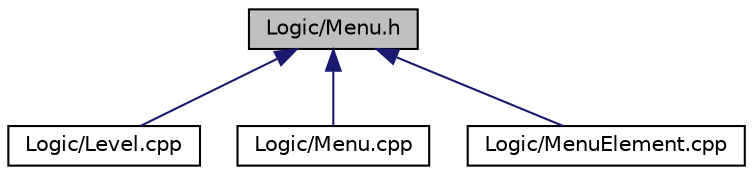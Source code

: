 digraph "Logic/Menu.h"
{
  edge [fontname="Helvetica",fontsize="10",labelfontname="Helvetica",labelfontsize="10"];
  node [fontname="Helvetica",fontsize="10",shape=record];
  Node1 [label="Logic/Menu.h",height=0.2,width=0.4,color="black", fillcolor="grey75", style="filled", fontcolor="black"];
  Node1 -> Node2 [dir="back",color="midnightblue",fontsize="10",style="solid"];
  Node2 [label="Logic/Level.cpp",height=0.2,width=0.4,color="black", fillcolor="white", style="filled",URL="$Level_8cpp.html"];
  Node1 -> Node3 [dir="back",color="midnightblue",fontsize="10",style="solid"];
  Node3 [label="Logic/Menu.cpp",height=0.2,width=0.4,color="black", fillcolor="white", style="filled",URL="$Menu_8cpp.html"];
  Node1 -> Node4 [dir="back",color="midnightblue",fontsize="10",style="solid"];
  Node4 [label="Logic/MenuElement.cpp",height=0.2,width=0.4,color="black", fillcolor="white", style="filled",URL="$MenuElement_8cpp.html"];
}
